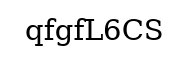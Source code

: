 digraph {
label="qfgfL6CS";
rankdir="BT";
dpi=600;
ratio="fill";
size="11,16";
margin=0;



// Nodes

// Edges

}
